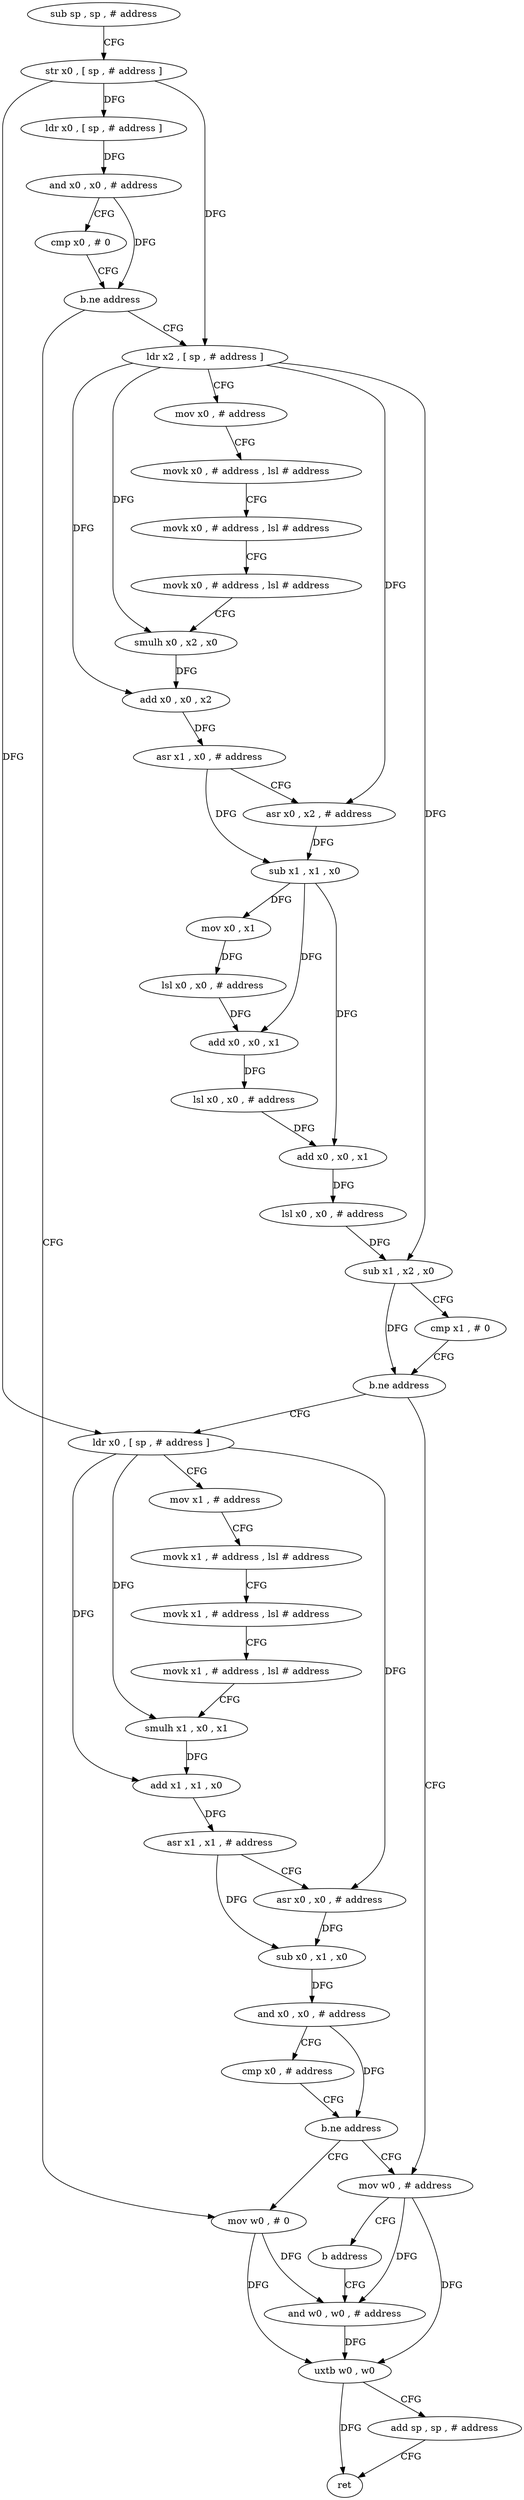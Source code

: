digraph "func" {
"4510636" [label = "sub sp , sp , # address" ]
"4510640" [label = "str x0 , [ sp , # address ]" ]
"4510644" [label = "ldr x0 , [ sp , # address ]" ]
"4510648" [label = "and x0 , x0 , # address" ]
"4510652" [label = "cmp x0 , # 0" ]
"4510656" [label = "b.ne address" ]
"4510796" [label = "mov w0 , # 0" ]
"4510660" [label = "ldr x2 , [ sp , # address ]" ]
"4510800" [label = "and w0 , w0 , # address" ]
"4510664" [label = "mov x0 , # address" ]
"4510668" [label = "movk x0 , # address , lsl # address" ]
"4510672" [label = "movk x0 , # address , lsl # address" ]
"4510676" [label = "movk x0 , # address , lsl # address" ]
"4510680" [label = "smulh x0 , x2 , x0" ]
"4510684" [label = "add x0 , x0 , x2" ]
"4510688" [label = "asr x1 , x0 , # address" ]
"4510692" [label = "asr x0 , x2 , # address" ]
"4510696" [label = "sub x1 , x1 , x0" ]
"4510700" [label = "mov x0 , x1" ]
"4510704" [label = "lsl x0 , x0 , # address" ]
"4510708" [label = "add x0 , x0 , x1" ]
"4510712" [label = "lsl x0 , x0 , # address" ]
"4510716" [label = "add x0 , x0 , x1" ]
"4510720" [label = "lsl x0 , x0 , # address" ]
"4510724" [label = "sub x1 , x2 , x0" ]
"4510728" [label = "cmp x1 , # 0" ]
"4510732" [label = "b.ne address" ]
"4510788" [label = "mov w0 , # address" ]
"4510736" [label = "ldr x0 , [ sp , # address ]" ]
"4510792" [label = "b address" ]
"4510740" [label = "mov x1 , # address" ]
"4510744" [label = "movk x1 , # address , lsl # address" ]
"4510748" [label = "movk x1 , # address , lsl # address" ]
"4510752" [label = "movk x1 , # address , lsl # address" ]
"4510756" [label = "smulh x1 , x0 , x1" ]
"4510760" [label = "add x1 , x1 , x0" ]
"4510764" [label = "asr x1 , x1 , # address" ]
"4510768" [label = "asr x0 , x0 , # address" ]
"4510772" [label = "sub x0 , x1 , x0" ]
"4510776" [label = "and x0 , x0 , # address" ]
"4510780" [label = "cmp x0 , # address" ]
"4510784" [label = "b.ne address" ]
"4510804" [label = "uxtb w0 , w0" ]
"4510808" [label = "add sp , sp , # address" ]
"4510812" [label = "ret" ]
"4510636" -> "4510640" [ label = "CFG" ]
"4510640" -> "4510644" [ label = "DFG" ]
"4510640" -> "4510660" [ label = "DFG" ]
"4510640" -> "4510736" [ label = "DFG" ]
"4510644" -> "4510648" [ label = "DFG" ]
"4510648" -> "4510652" [ label = "CFG" ]
"4510648" -> "4510656" [ label = "DFG" ]
"4510652" -> "4510656" [ label = "CFG" ]
"4510656" -> "4510796" [ label = "CFG" ]
"4510656" -> "4510660" [ label = "CFG" ]
"4510796" -> "4510800" [ label = "DFG" ]
"4510796" -> "4510804" [ label = "DFG" ]
"4510660" -> "4510664" [ label = "CFG" ]
"4510660" -> "4510680" [ label = "DFG" ]
"4510660" -> "4510684" [ label = "DFG" ]
"4510660" -> "4510692" [ label = "DFG" ]
"4510660" -> "4510724" [ label = "DFG" ]
"4510800" -> "4510804" [ label = "DFG" ]
"4510664" -> "4510668" [ label = "CFG" ]
"4510668" -> "4510672" [ label = "CFG" ]
"4510672" -> "4510676" [ label = "CFG" ]
"4510676" -> "4510680" [ label = "CFG" ]
"4510680" -> "4510684" [ label = "DFG" ]
"4510684" -> "4510688" [ label = "DFG" ]
"4510688" -> "4510692" [ label = "CFG" ]
"4510688" -> "4510696" [ label = "DFG" ]
"4510692" -> "4510696" [ label = "DFG" ]
"4510696" -> "4510700" [ label = "DFG" ]
"4510696" -> "4510708" [ label = "DFG" ]
"4510696" -> "4510716" [ label = "DFG" ]
"4510700" -> "4510704" [ label = "DFG" ]
"4510704" -> "4510708" [ label = "DFG" ]
"4510708" -> "4510712" [ label = "DFG" ]
"4510712" -> "4510716" [ label = "DFG" ]
"4510716" -> "4510720" [ label = "DFG" ]
"4510720" -> "4510724" [ label = "DFG" ]
"4510724" -> "4510728" [ label = "CFG" ]
"4510724" -> "4510732" [ label = "DFG" ]
"4510728" -> "4510732" [ label = "CFG" ]
"4510732" -> "4510788" [ label = "CFG" ]
"4510732" -> "4510736" [ label = "CFG" ]
"4510788" -> "4510792" [ label = "CFG" ]
"4510788" -> "4510800" [ label = "DFG" ]
"4510788" -> "4510804" [ label = "DFG" ]
"4510736" -> "4510740" [ label = "CFG" ]
"4510736" -> "4510756" [ label = "DFG" ]
"4510736" -> "4510760" [ label = "DFG" ]
"4510736" -> "4510768" [ label = "DFG" ]
"4510792" -> "4510800" [ label = "CFG" ]
"4510740" -> "4510744" [ label = "CFG" ]
"4510744" -> "4510748" [ label = "CFG" ]
"4510748" -> "4510752" [ label = "CFG" ]
"4510752" -> "4510756" [ label = "CFG" ]
"4510756" -> "4510760" [ label = "DFG" ]
"4510760" -> "4510764" [ label = "DFG" ]
"4510764" -> "4510768" [ label = "CFG" ]
"4510764" -> "4510772" [ label = "DFG" ]
"4510768" -> "4510772" [ label = "DFG" ]
"4510772" -> "4510776" [ label = "DFG" ]
"4510776" -> "4510780" [ label = "CFG" ]
"4510776" -> "4510784" [ label = "DFG" ]
"4510780" -> "4510784" [ label = "CFG" ]
"4510784" -> "4510796" [ label = "CFG" ]
"4510784" -> "4510788" [ label = "CFG" ]
"4510804" -> "4510808" [ label = "CFG" ]
"4510804" -> "4510812" [ label = "DFG" ]
"4510808" -> "4510812" [ label = "CFG" ]
}
